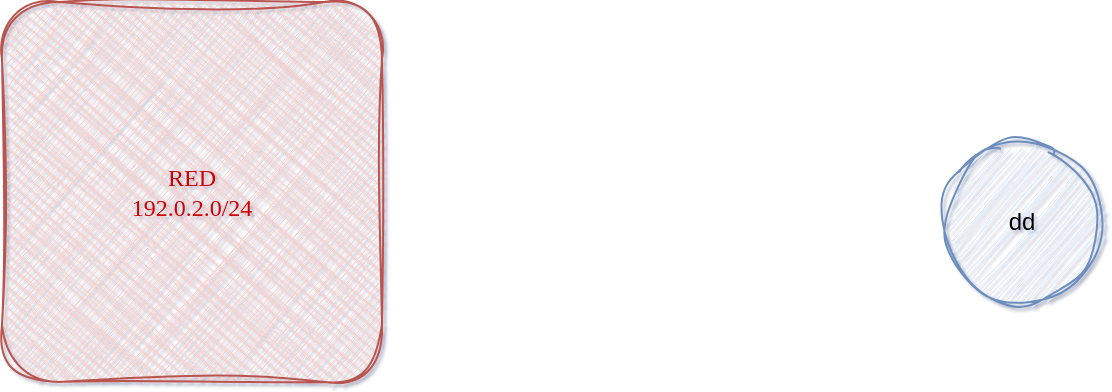 <mxfile version="26.2.15">
  <diagram id="hq0ZFgXizS2Q_lVKa3BS" name="Page-1">
    <mxGraphModel dx="1194" dy="472" grid="1" gridSize="10" guides="1" tooltips="1" connect="1" arrows="1" fold="1" page="1" pageScale="1" pageWidth="827" pageHeight="1169" background="none" math="0" shadow="1">
      <root>
        <mxCell id="0" />
        <mxCell id="1" parent="0" />
        <mxCell id="D4oF_4UFRq_Q_Ibll089-8" value="dd" style="ellipse;whiteSpace=wrap;html=1;aspect=fixed;sketch=1;curveFitting=1;jiggle=2;fillColor=#dae8fc;strokeColor=#6c8ebf;" vertex="1" parent="1">
          <mxGeometry x="540" y="120" width="80" height="80" as="geometry" />
        </mxCell>
        <mxCell id="D4oF_4UFRq_Q_Ibll089-9" value="RED&lt;div&gt;192.0.2.0/24&lt;/div&gt;" style="rounded=1;whiteSpace=wrap;html=1;fillColor=#f8cecc;strokeColor=#b85450;sketch=1;curveFitting=1;jiggle=2;fillStyle=cross-hatch;fontFamily=Verdana;fontColor=#CC0000;" vertex="1" parent="1">
          <mxGeometry x="70" y="50" width="190" height="190" as="geometry" />
        </mxCell>
      </root>
    </mxGraphModel>
  </diagram>
</mxfile>
